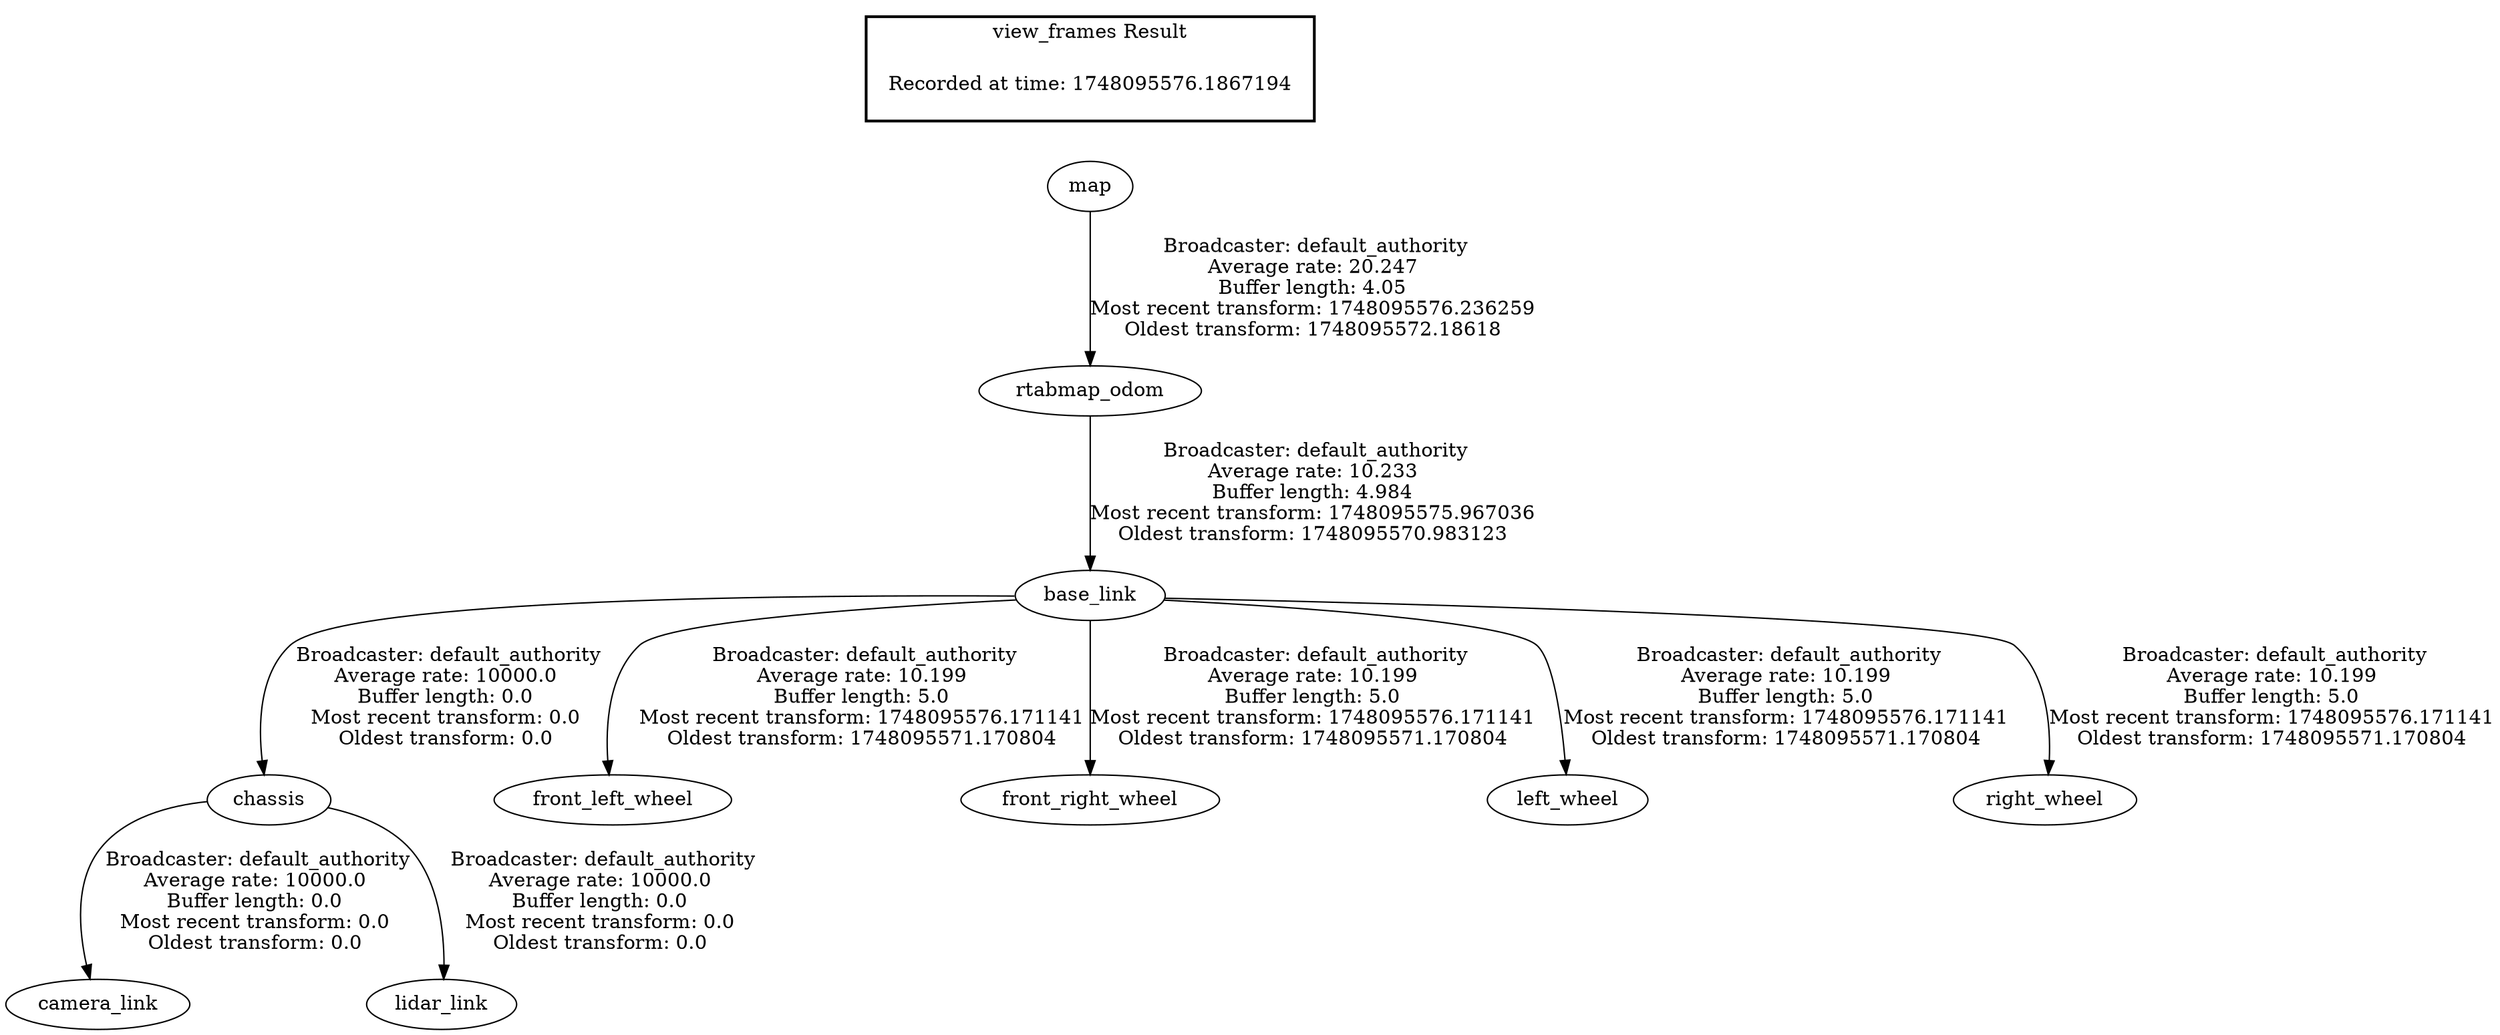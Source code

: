 digraph G {
"chassis" -> "camera_link"[label=" Broadcaster: default_authority\nAverage rate: 10000.0\nBuffer length: 0.0\nMost recent transform: 0.0\nOldest transform: 0.0\n"];
"base_link" -> "chassis"[label=" Broadcaster: default_authority\nAverage rate: 10000.0\nBuffer length: 0.0\nMost recent transform: 0.0\nOldest transform: 0.0\n"];
"rtabmap_odom" -> "base_link"[label=" Broadcaster: default_authority\nAverage rate: 10.233\nBuffer length: 4.984\nMost recent transform: 1748095575.967036\nOldest transform: 1748095570.983123\n"];
"chassis" -> "lidar_link"[label=" Broadcaster: default_authority\nAverage rate: 10000.0\nBuffer length: 0.0\nMost recent transform: 0.0\nOldest transform: 0.0\n"];
"base_link" -> "front_left_wheel"[label=" Broadcaster: default_authority\nAverage rate: 10.199\nBuffer length: 5.0\nMost recent transform: 1748095576.171141\nOldest transform: 1748095571.170804\n"];
"base_link" -> "front_right_wheel"[label=" Broadcaster: default_authority\nAverage rate: 10.199\nBuffer length: 5.0\nMost recent transform: 1748095576.171141\nOldest transform: 1748095571.170804\n"];
"base_link" -> "left_wheel"[label=" Broadcaster: default_authority\nAverage rate: 10.199\nBuffer length: 5.0\nMost recent transform: 1748095576.171141\nOldest transform: 1748095571.170804\n"];
"base_link" -> "right_wheel"[label=" Broadcaster: default_authority\nAverage rate: 10.199\nBuffer length: 5.0\nMost recent transform: 1748095576.171141\nOldest transform: 1748095571.170804\n"];
"map" -> "rtabmap_odom"[label=" Broadcaster: default_authority\nAverage rate: 20.247\nBuffer length: 4.05\nMost recent transform: 1748095576.236259\nOldest transform: 1748095572.18618\n"];
edge [style=invis];
 subgraph cluster_legend { style=bold; color=black; label ="view_frames Result";
"Recorded at time: 1748095576.1867194"[ shape=plaintext ] ;
}->"map";
}